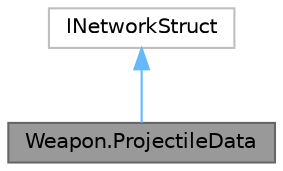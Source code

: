 digraph "Weapon.ProjectileData"
{
 // LATEX_PDF_SIZE
  bgcolor="transparent";
  edge [fontname=Helvetica,fontsize=10,labelfontname=Helvetica,labelfontsize=10];
  node [fontname=Helvetica,fontsize=10,shape=box,height=0.2,width=0.4];
  Node1 [id="Node000001",label="Weapon.ProjectileData",height=0.2,width=0.4,color="gray40", fillcolor="grey60", style="filled", fontcolor="black",tooltip="Structure representing single projectile shot."];
  Node2 -> Node1 [id="edge1_Node000001_Node000002",dir="back",color="steelblue1",style="solid",tooltip=" "];
  Node2 [id="Node000002",label="INetworkStruct",height=0.2,width=0.4,color="grey75", fillcolor="white", style="filled",tooltip=" "];
}
